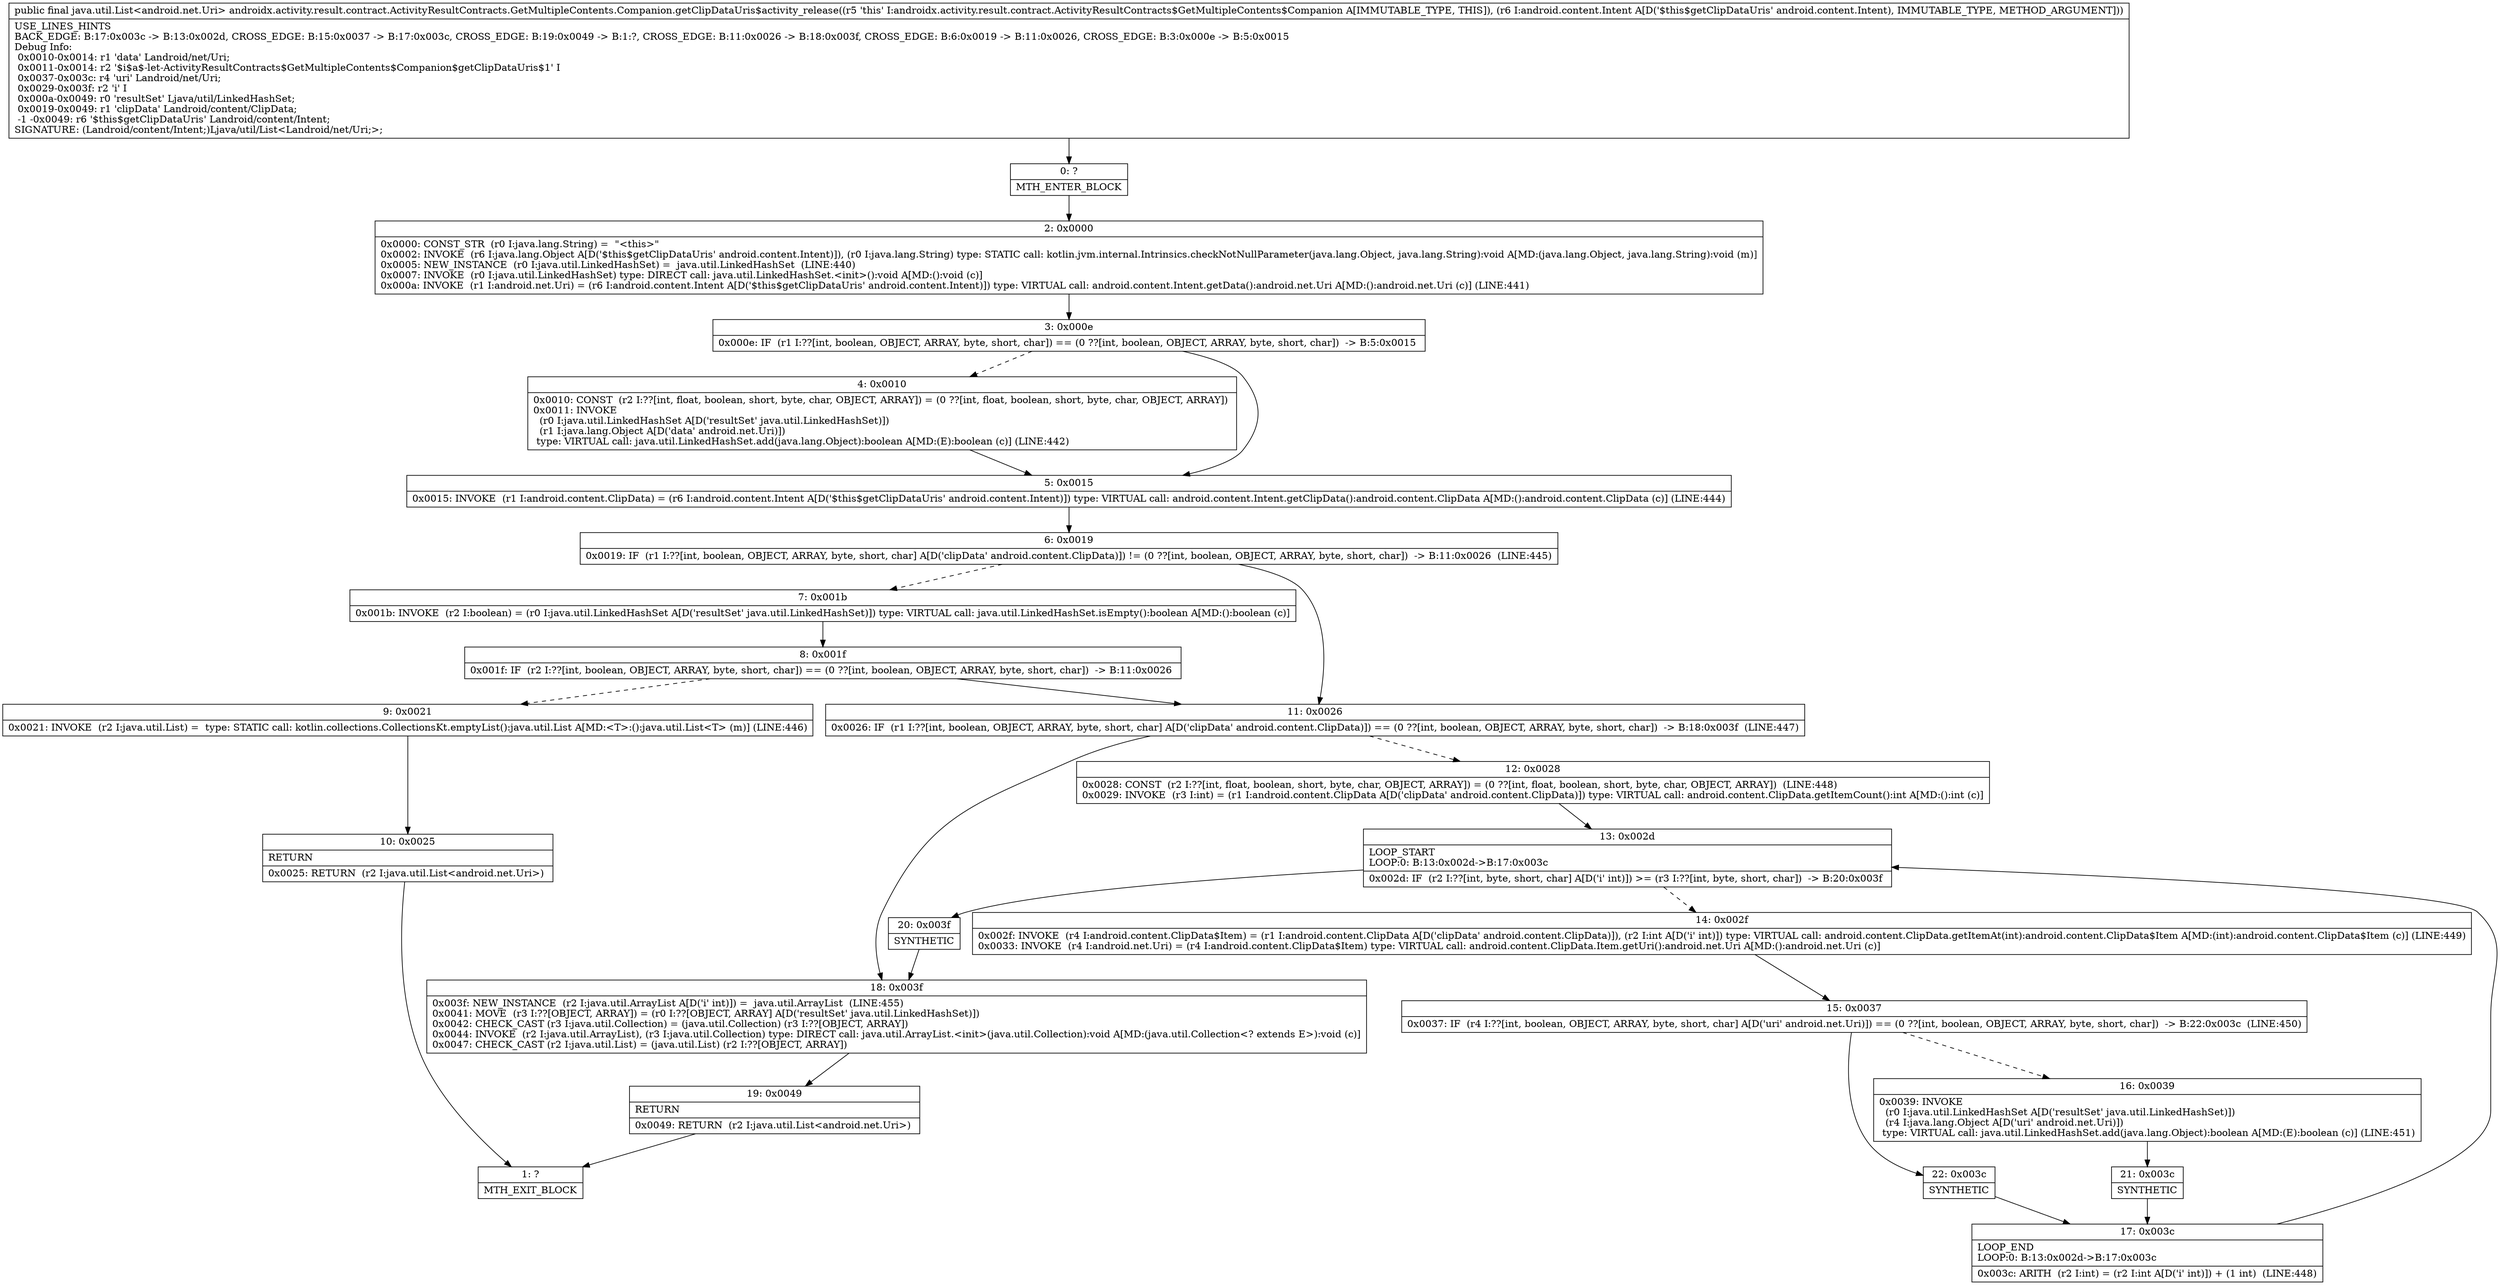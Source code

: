 digraph "CFG forandroidx.activity.result.contract.ActivityResultContracts.GetMultipleContents.Companion.getClipDataUris$activity_release(Landroid\/content\/Intent;)Ljava\/util\/List;" {
Node_0 [shape=record,label="{0\:\ ?|MTH_ENTER_BLOCK\l}"];
Node_2 [shape=record,label="{2\:\ 0x0000|0x0000: CONST_STR  (r0 I:java.lang.String) =  \"\<this\>\" \l0x0002: INVOKE  (r6 I:java.lang.Object A[D('$this$getClipDataUris' android.content.Intent)]), (r0 I:java.lang.String) type: STATIC call: kotlin.jvm.internal.Intrinsics.checkNotNullParameter(java.lang.Object, java.lang.String):void A[MD:(java.lang.Object, java.lang.String):void (m)]\l0x0005: NEW_INSTANCE  (r0 I:java.util.LinkedHashSet) =  java.util.LinkedHashSet  (LINE:440)\l0x0007: INVOKE  (r0 I:java.util.LinkedHashSet) type: DIRECT call: java.util.LinkedHashSet.\<init\>():void A[MD:():void (c)]\l0x000a: INVOKE  (r1 I:android.net.Uri) = (r6 I:android.content.Intent A[D('$this$getClipDataUris' android.content.Intent)]) type: VIRTUAL call: android.content.Intent.getData():android.net.Uri A[MD:():android.net.Uri (c)] (LINE:441)\l}"];
Node_3 [shape=record,label="{3\:\ 0x000e|0x000e: IF  (r1 I:??[int, boolean, OBJECT, ARRAY, byte, short, char]) == (0 ??[int, boolean, OBJECT, ARRAY, byte, short, char])  \-\> B:5:0x0015 \l}"];
Node_4 [shape=record,label="{4\:\ 0x0010|0x0010: CONST  (r2 I:??[int, float, boolean, short, byte, char, OBJECT, ARRAY]) = (0 ??[int, float, boolean, short, byte, char, OBJECT, ARRAY]) \l0x0011: INVOKE  \l  (r0 I:java.util.LinkedHashSet A[D('resultSet' java.util.LinkedHashSet)])\l  (r1 I:java.lang.Object A[D('data' android.net.Uri)])\l type: VIRTUAL call: java.util.LinkedHashSet.add(java.lang.Object):boolean A[MD:(E):boolean (c)] (LINE:442)\l}"];
Node_5 [shape=record,label="{5\:\ 0x0015|0x0015: INVOKE  (r1 I:android.content.ClipData) = (r6 I:android.content.Intent A[D('$this$getClipDataUris' android.content.Intent)]) type: VIRTUAL call: android.content.Intent.getClipData():android.content.ClipData A[MD:():android.content.ClipData (c)] (LINE:444)\l}"];
Node_6 [shape=record,label="{6\:\ 0x0019|0x0019: IF  (r1 I:??[int, boolean, OBJECT, ARRAY, byte, short, char] A[D('clipData' android.content.ClipData)]) != (0 ??[int, boolean, OBJECT, ARRAY, byte, short, char])  \-\> B:11:0x0026  (LINE:445)\l}"];
Node_7 [shape=record,label="{7\:\ 0x001b|0x001b: INVOKE  (r2 I:boolean) = (r0 I:java.util.LinkedHashSet A[D('resultSet' java.util.LinkedHashSet)]) type: VIRTUAL call: java.util.LinkedHashSet.isEmpty():boolean A[MD:():boolean (c)]\l}"];
Node_8 [shape=record,label="{8\:\ 0x001f|0x001f: IF  (r2 I:??[int, boolean, OBJECT, ARRAY, byte, short, char]) == (0 ??[int, boolean, OBJECT, ARRAY, byte, short, char])  \-\> B:11:0x0026 \l}"];
Node_9 [shape=record,label="{9\:\ 0x0021|0x0021: INVOKE  (r2 I:java.util.List) =  type: STATIC call: kotlin.collections.CollectionsKt.emptyList():java.util.List A[MD:\<T\>:():java.util.List\<T\> (m)] (LINE:446)\l}"];
Node_10 [shape=record,label="{10\:\ 0x0025|RETURN\l|0x0025: RETURN  (r2 I:java.util.List\<android.net.Uri\>) \l}"];
Node_1 [shape=record,label="{1\:\ ?|MTH_EXIT_BLOCK\l}"];
Node_11 [shape=record,label="{11\:\ 0x0026|0x0026: IF  (r1 I:??[int, boolean, OBJECT, ARRAY, byte, short, char] A[D('clipData' android.content.ClipData)]) == (0 ??[int, boolean, OBJECT, ARRAY, byte, short, char])  \-\> B:18:0x003f  (LINE:447)\l}"];
Node_12 [shape=record,label="{12\:\ 0x0028|0x0028: CONST  (r2 I:??[int, float, boolean, short, byte, char, OBJECT, ARRAY]) = (0 ??[int, float, boolean, short, byte, char, OBJECT, ARRAY])  (LINE:448)\l0x0029: INVOKE  (r3 I:int) = (r1 I:android.content.ClipData A[D('clipData' android.content.ClipData)]) type: VIRTUAL call: android.content.ClipData.getItemCount():int A[MD:():int (c)]\l}"];
Node_13 [shape=record,label="{13\:\ 0x002d|LOOP_START\lLOOP:0: B:13:0x002d\-\>B:17:0x003c\l|0x002d: IF  (r2 I:??[int, byte, short, char] A[D('i' int)]) \>= (r3 I:??[int, byte, short, char])  \-\> B:20:0x003f \l}"];
Node_14 [shape=record,label="{14\:\ 0x002f|0x002f: INVOKE  (r4 I:android.content.ClipData$Item) = (r1 I:android.content.ClipData A[D('clipData' android.content.ClipData)]), (r2 I:int A[D('i' int)]) type: VIRTUAL call: android.content.ClipData.getItemAt(int):android.content.ClipData$Item A[MD:(int):android.content.ClipData$Item (c)] (LINE:449)\l0x0033: INVOKE  (r4 I:android.net.Uri) = (r4 I:android.content.ClipData$Item) type: VIRTUAL call: android.content.ClipData.Item.getUri():android.net.Uri A[MD:():android.net.Uri (c)]\l}"];
Node_15 [shape=record,label="{15\:\ 0x0037|0x0037: IF  (r4 I:??[int, boolean, OBJECT, ARRAY, byte, short, char] A[D('uri' android.net.Uri)]) == (0 ??[int, boolean, OBJECT, ARRAY, byte, short, char])  \-\> B:22:0x003c  (LINE:450)\l}"];
Node_16 [shape=record,label="{16\:\ 0x0039|0x0039: INVOKE  \l  (r0 I:java.util.LinkedHashSet A[D('resultSet' java.util.LinkedHashSet)])\l  (r4 I:java.lang.Object A[D('uri' android.net.Uri)])\l type: VIRTUAL call: java.util.LinkedHashSet.add(java.lang.Object):boolean A[MD:(E):boolean (c)] (LINE:451)\l}"];
Node_21 [shape=record,label="{21\:\ 0x003c|SYNTHETIC\l}"];
Node_17 [shape=record,label="{17\:\ 0x003c|LOOP_END\lLOOP:0: B:13:0x002d\-\>B:17:0x003c\l|0x003c: ARITH  (r2 I:int) = (r2 I:int A[D('i' int)]) + (1 int)  (LINE:448)\l}"];
Node_22 [shape=record,label="{22\:\ 0x003c|SYNTHETIC\l}"];
Node_20 [shape=record,label="{20\:\ 0x003f|SYNTHETIC\l}"];
Node_18 [shape=record,label="{18\:\ 0x003f|0x003f: NEW_INSTANCE  (r2 I:java.util.ArrayList A[D('i' int)]) =  java.util.ArrayList  (LINE:455)\l0x0041: MOVE  (r3 I:??[OBJECT, ARRAY]) = (r0 I:??[OBJECT, ARRAY] A[D('resultSet' java.util.LinkedHashSet)]) \l0x0042: CHECK_CAST (r3 I:java.util.Collection) = (java.util.Collection) (r3 I:??[OBJECT, ARRAY]) \l0x0044: INVOKE  (r2 I:java.util.ArrayList), (r3 I:java.util.Collection) type: DIRECT call: java.util.ArrayList.\<init\>(java.util.Collection):void A[MD:(java.util.Collection\<? extends E\>):void (c)]\l0x0047: CHECK_CAST (r2 I:java.util.List) = (java.util.List) (r2 I:??[OBJECT, ARRAY]) \l}"];
Node_19 [shape=record,label="{19\:\ 0x0049|RETURN\l|0x0049: RETURN  (r2 I:java.util.List\<android.net.Uri\>) \l}"];
MethodNode[shape=record,label="{public final java.util.List\<android.net.Uri\> androidx.activity.result.contract.ActivityResultContracts.GetMultipleContents.Companion.getClipDataUris$activity_release((r5 'this' I:androidx.activity.result.contract.ActivityResultContracts$GetMultipleContents$Companion A[IMMUTABLE_TYPE, THIS]), (r6 I:android.content.Intent A[D('$this$getClipDataUris' android.content.Intent), IMMUTABLE_TYPE, METHOD_ARGUMENT]))  | USE_LINES_HINTS\lBACK_EDGE: B:17:0x003c \-\> B:13:0x002d, CROSS_EDGE: B:15:0x0037 \-\> B:17:0x003c, CROSS_EDGE: B:19:0x0049 \-\> B:1:?, CROSS_EDGE: B:11:0x0026 \-\> B:18:0x003f, CROSS_EDGE: B:6:0x0019 \-\> B:11:0x0026, CROSS_EDGE: B:3:0x000e \-\> B:5:0x0015\lDebug Info:\l  0x0010\-0x0014: r1 'data' Landroid\/net\/Uri;\l  0x0011\-0x0014: r2 '$i$a$\-let\-ActivityResultContracts$GetMultipleContents$Companion$getClipDataUris$1' I\l  0x0037\-0x003c: r4 'uri' Landroid\/net\/Uri;\l  0x0029\-0x003f: r2 'i' I\l  0x000a\-0x0049: r0 'resultSet' Ljava\/util\/LinkedHashSet;\l  0x0019\-0x0049: r1 'clipData' Landroid\/content\/ClipData;\l  \-1 \-0x0049: r6 '$this$getClipDataUris' Landroid\/content\/Intent;\lSIGNATURE: (Landroid\/content\/Intent;)Ljava\/util\/List\<Landroid\/net\/Uri;\>;\l}"];
MethodNode -> Node_0;Node_0 -> Node_2;
Node_2 -> Node_3;
Node_3 -> Node_4[style=dashed];
Node_3 -> Node_5;
Node_4 -> Node_5;
Node_5 -> Node_6;
Node_6 -> Node_7[style=dashed];
Node_6 -> Node_11;
Node_7 -> Node_8;
Node_8 -> Node_9[style=dashed];
Node_8 -> Node_11;
Node_9 -> Node_10;
Node_10 -> Node_1;
Node_11 -> Node_12[style=dashed];
Node_11 -> Node_18;
Node_12 -> Node_13;
Node_13 -> Node_14[style=dashed];
Node_13 -> Node_20;
Node_14 -> Node_15;
Node_15 -> Node_16[style=dashed];
Node_15 -> Node_22;
Node_16 -> Node_21;
Node_21 -> Node_17;
Node_17 -> Node_13;
Node_22 -> Node_17;
Node_20 -> Node_18;
Node_18 -> Node_19;
Node_19 -> Node_1;
}

